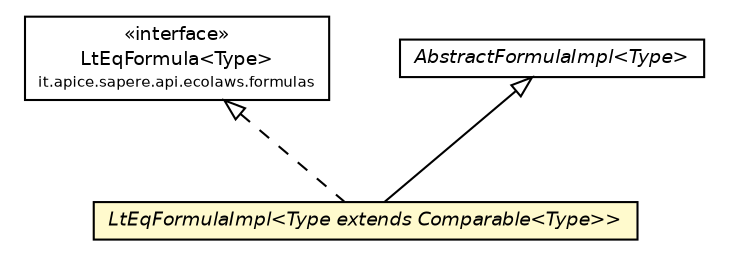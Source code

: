 #!/usr/local/bin/dot
#
# Class diagram 
# Generated by UmlGraph version 4.4 (http://www.spinellis.gr/sw/umlgraph)
#

digraph G {
	edge [fontname="Helvetica",fontsize=10,labelfontname="Helvetica",labelfontsize=10];
	node [fontname="Helvetica",fontsize=10,shape=plaintext];
	// it.apice.sapere.api.ecolaws.formulas.LtEqFormula<Type>
	c39390 [label=<<table border="0" cellborder="1" cellspacing="0" cellpadding="2" port="p" href="../LtEqFormula.html">
		<tr><td><table border="0" cellspacing="0" cellpadding="1">
			<tr><td> &laquo;interface&raquo; </td></tr>
			<tr><td> LtEqFormula&lt;Type&gt; </td></tr>
			<tr><td><font point-size="7.0"> it.apice.sapere.api.ecolaws.formulas </font></td></tr>
		</table></td></tr>
		</table>>, fontname="Helvetica", fontcolor="black", fontsize=9.0];
	// it.apice.sapere.api.ecolaws.formulas.impl.LtEqFormulaImpl<Type extends java.lang.Comparable<Type>>
	c39473 [label=<<table border="0" cellborder="1" cellspacing="0" cellpadding="2" port="p" bgcolor="lemonChiffon" href="./LtEqFormulaImpl.html">
		<tr><td><table border="0" cellspacing="0" cellpadding="1">
			<tr><td><font face="Helvetica-Oblique"> LtEqFormulaImpl&lt;Type extends Comparable&lt;Type&gt;&gt; </font></td></tr>
		</table></td></tr>
		</table>>, fontname="Helvetica", fontcolor="black", fontsize=9.0];
	//it.apice.sapere.api.ecolaws.formulas.impl.LtEqFormulaImpl<Type extends java.lang.Comparable<Type>> extends it.apice.sapere.api.ecolaws.formulas.impl.AbstractFormulaImpl<Type>
	c39594:p -> c39473:p [dir=back,arrowtail=empty];
	//it.apice.sapere.api.ecolaws.formulas.impl.LtEqFormulaImpl<Type extends java.lang.Comparable<Type>> implements it.apice.sapere.api.ecolaws.formulas.LtEqFormula<Type>
	c39390:p -> c39473:p [dir=back,arrowtail=empty,style=dashed];
	// it.apice.sapere.api.ecolaws.formulas.impl.AbstractFormulaImpl<Type>
	c39594 [label=<<table border="0" cellborder="1" cellspacing="0" cellpadding="2" port="p" href="http://java.sun.com/j2se/1.4.2/docs/api/it/apice/sapere/api/ecolaws/formulas/impl/AbstractFormulaImpl.html">
		<tr><td><table border="0" cellspacing="0" cellpadding="1">
			<tr><td><font face="Helvetica-Oblique"> AbstractFormulaImpl&lt;Type&gt; </font></td></tr>
		</table></td></tr>
		</table>>, fontname="Helvetica", fontcolor="black", fontsize=9.0];
}

